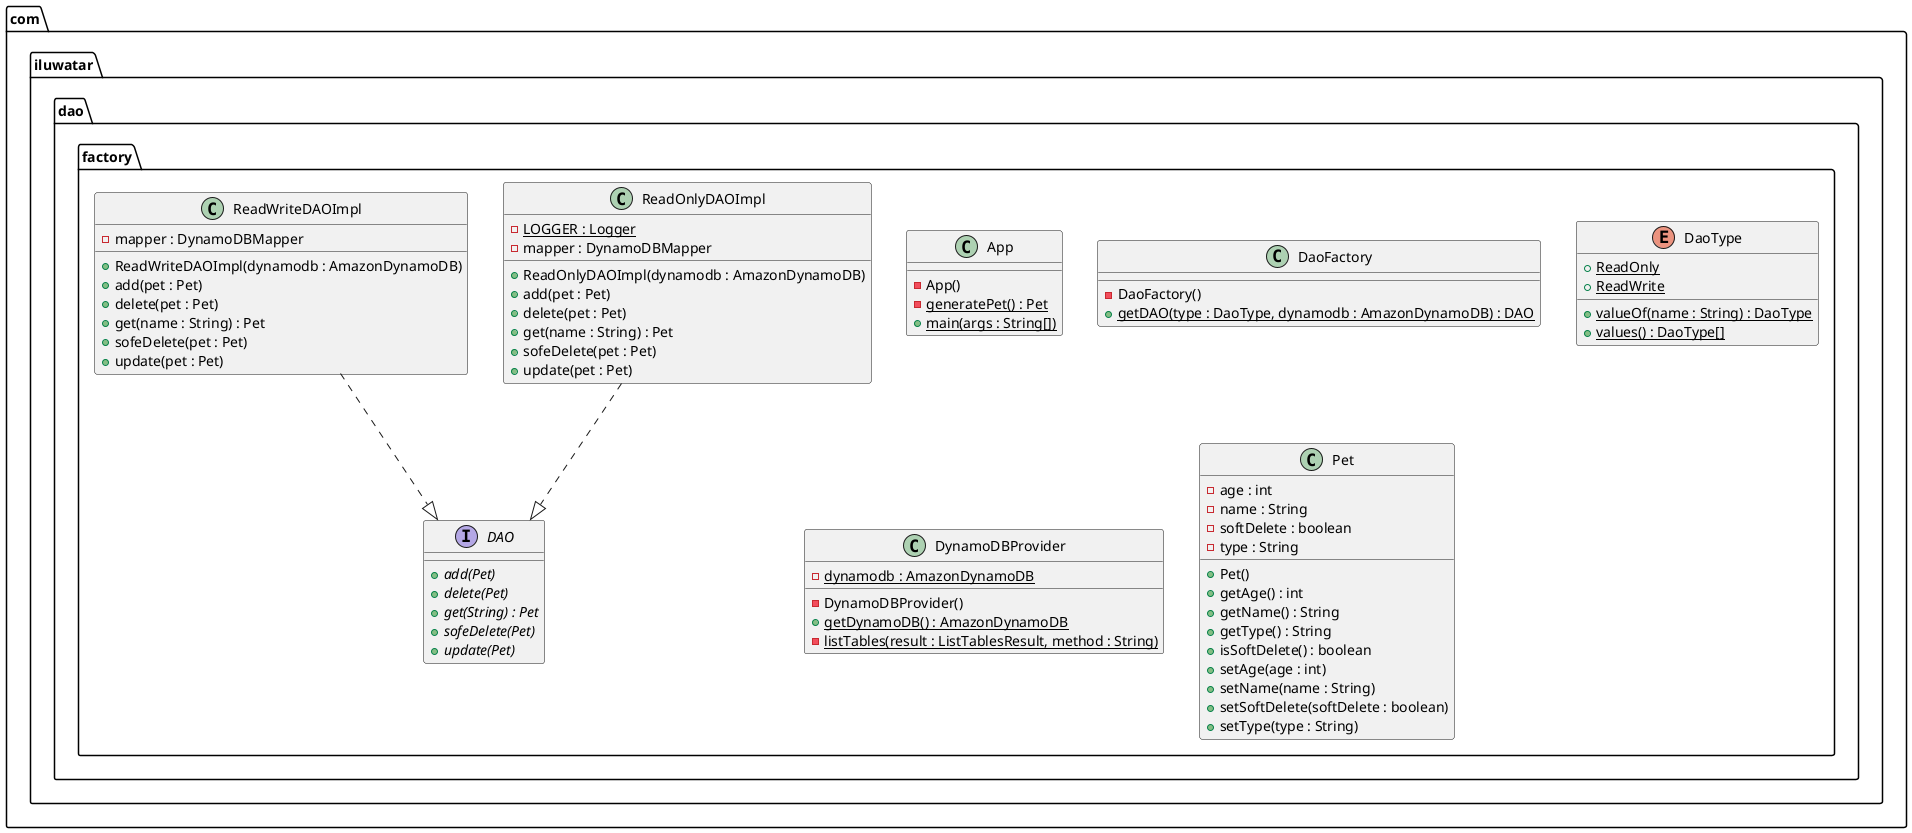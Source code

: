 @startuml
package com.iluwatar.dao.factory {
  class App {
    - App()
    - generatePet() : Pet {static}
    + main(args : String[]) {static}
  }
  interface DAO {
    + add(Pet) {abstract}
    + delete(Pet) {abstract}
    + get(String) : Pet {abstract}
    + sofeDelete(Pet) {abstract}
    + update(Pet) {abstract}
  }
  class DaoFactory {
    - DaoFactory()
    + getDAO(type : DaoType, dynamodb : AmazonDynamoDB) : DAO {static}
  }
  enum DaoType {
    + ReadOnly {static}
    + ReadWrite {static}
    + valueOf(name : String) : DaoType {static}
    + values() : DaoType[] {static}
  }
  class DynamoDBProvider {
    - dynamodb : AmazonDynamoDB {static}
    - DynamoDBProvider()
    + getDynamoDB() : AmazonDynamoDB {static}
    - listTables(result : ListTablesResult, method : String) {static}
  }
  class Pet {
    - age : int
    - name : String
    - softDelete : boolean
    - type : String
    + Pet()
    + getAge() : int
    + getName() : String
    + getType() : String
    + isSoftDelete() : boolean
    + setAge(age : int)
    + setName(name : String)
    + setSoftDelete(softDelete : boolean)
    + setType(type : String)
  }
  class ReadOnlyDAOImpl {
    - LOGGER : Logger {static}
    - mapper : DynamoDBMapper
    + ReadOnlyDAOImpl(dynamodb : AmazonDynamoDB)
    + add(pet : Pet)
    + delete(pet : Pet)
    + get(name : String) : Pet
    + sofeDelete(pet : Pet)
    + update(pet : Pet)
  }
  class ReadWriteDAOImpl {
    - mapper : DynamoDBMapper
    + ReadWriteDAOImpl(dynamodb : AmazonDynamoDB)
    + add(pet : Pet)
    + delete(pet : Pet)
    + get(name : String) : Pet
    + sofeDelete(pet : Pet)
    + update(pet : Pet)
  }
}
ReadOnlyDAOImpl ..|> DAO 
ReadWriteDAOImpl ..|> DAO 
@enduml